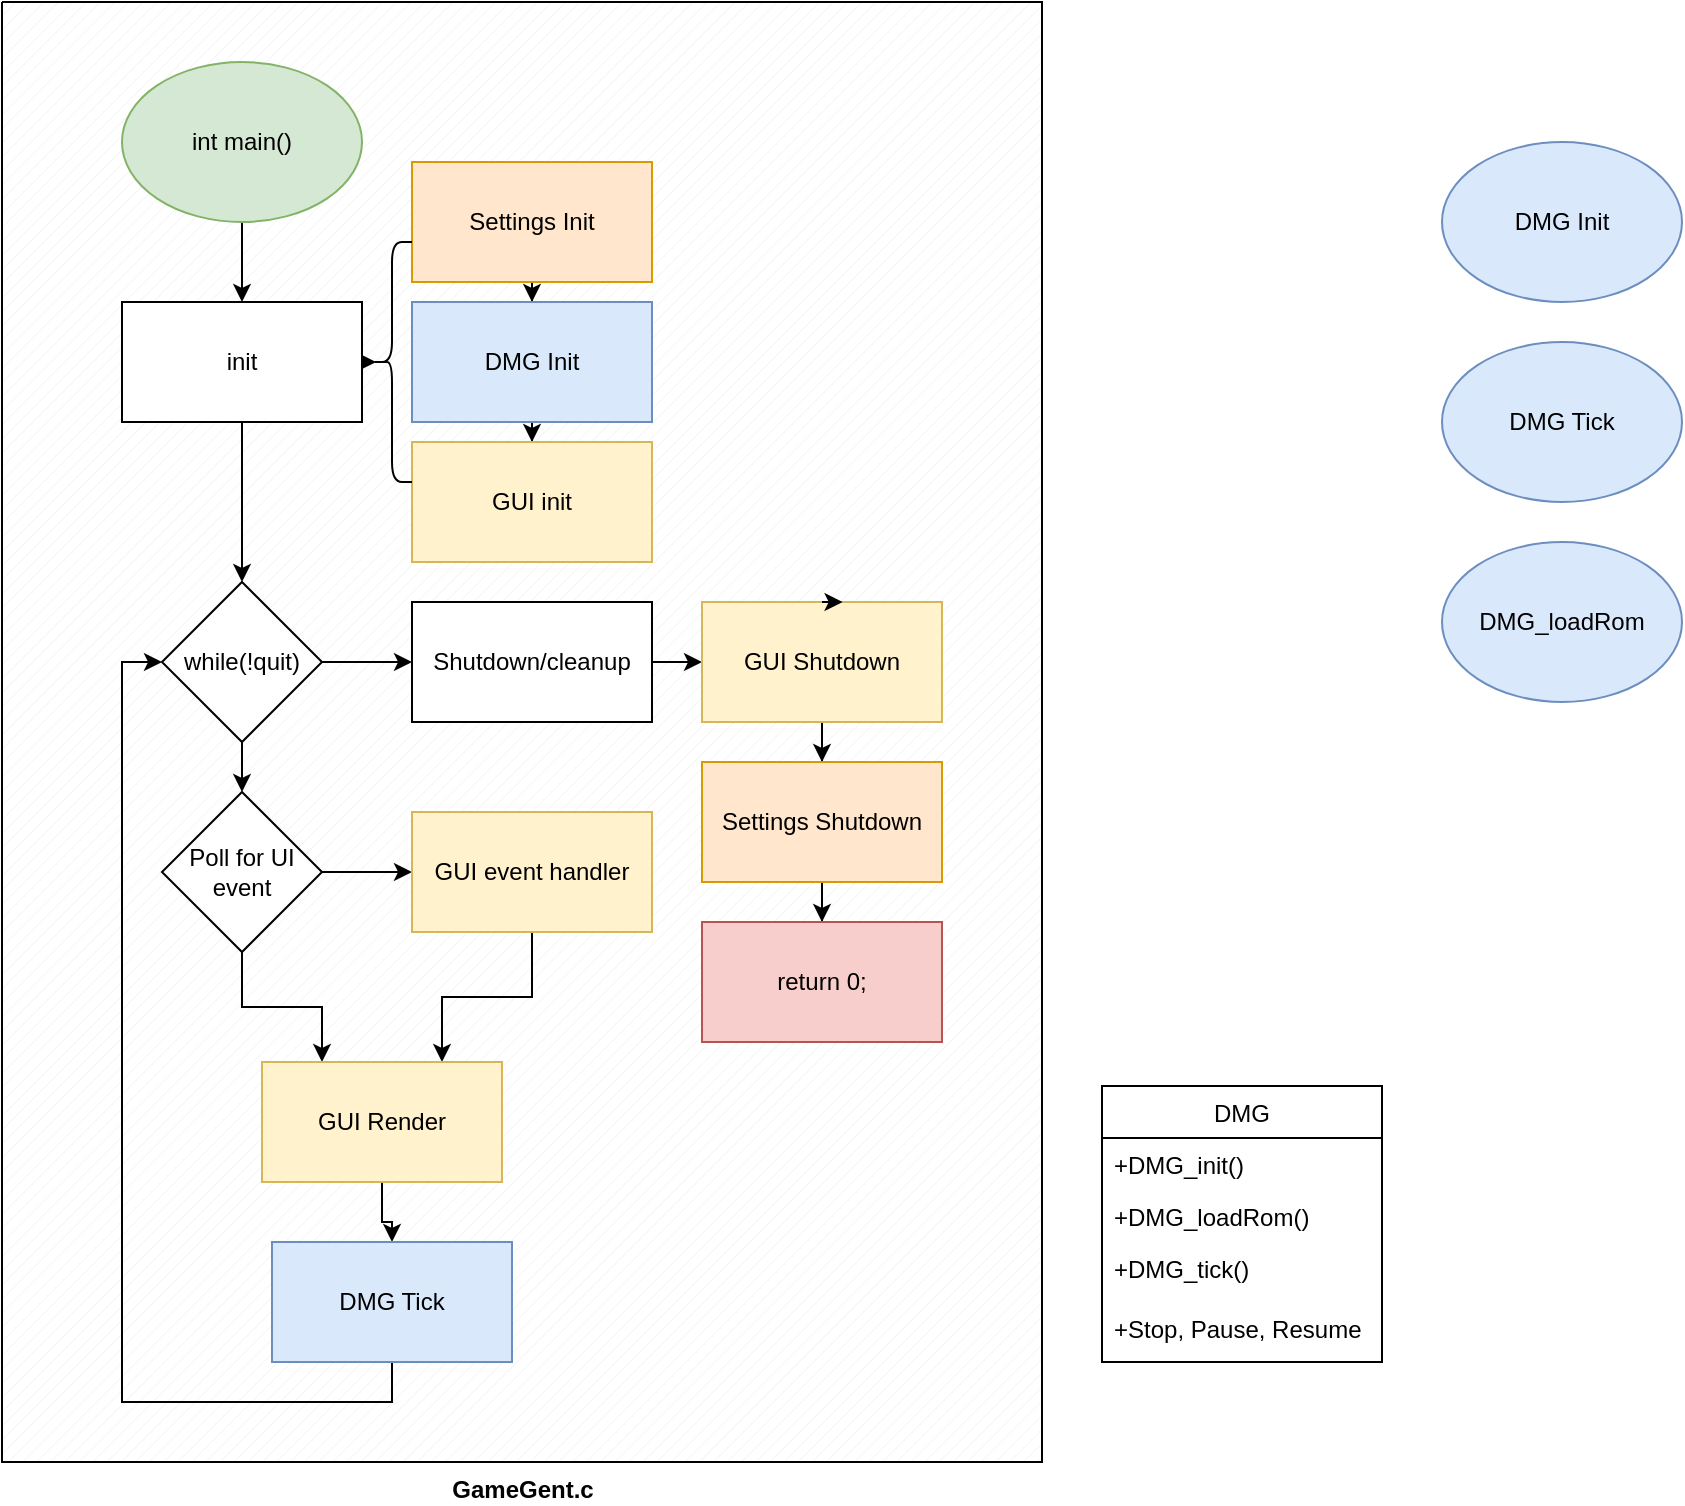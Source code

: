 <mxfile version="14.4.3" type="device"><diagram id="AnvUs8sD27KxgzxliiDU" name="Page-1"><mxGraphModel dx="1422" dy="847" grid="1" gridSize="10" guides="1" tooltips="1" connect="1" arrows="1" fold="1" page="0" pageScale="1" pageWidth="850" pageHeight="1100" math="0" shadow="0"><root><mxCell id="0"/><mxCell id="1" parent="0"/><mxCell id="rMIDlpOxfU0Mi2eOs6N5-50" value="&lt;b&gt;GameGent.c&lt;/b&gt;" style="verticalLabelPosition=bottom;verticalAlign=top;html=1;shape=mxgraph.basic.patternFillRect;fillStyle=diag;step=5;fillStrokeWidth=0.2;fillStrokeColor=#dddddd;" vertex="1" parent="1"><mxGeometry x="200" y="140" width="520" height="730" as="geometry"/></mxCell><mxCell id="rMIDlpOxfU0Mi2eOs6N5-18" style="edgeStyle=orthogonalEdgeStyle;rounded=0;orthogonalLoop=1;jettySize=auto;html=1;exitX=0.5;exitY=1;exitDx=0;exitDy=0;entryX=0.5;entryY=0;entryDx=0;entryDy=0;" edge="1" parent="1" source="rMIDlpOxfU0Mi2eOs6N5-1" target="rMIDlpOxfU0Mi2eOs6N5-17"><mxGeometry relative="1" as="geometry"/></mxCell><mxCell id="rMIDlpOxfU0Mi2eOs6N5-1" value="int main()" style="ellipse;whiteSpace=wrap;html=1;fillColor=#d5e8d4;strokeColor=#82b366;" vertex="1" parent="1"><mxGeometry x="260" y="170" width="120" height="80" as="geometry"/></mxCell><mxCell id="rMIDlpOxfU0Mi2eOs6N5-7" value="" style="edgeStyle=orthogonalEdgeStyle;rounded=0;orthogonalLoop=1;jettySize=auto;html=1;" edge="1" parent="1" source="rMIDlpOxfU0Mi2eOs6N5-3" target="rMIDlpOxfU0Mi2eOs6N5-6"><mxGeometry relative="1" as="geometry"/></mxCell><mxCell id="rMIDlpOxfU0Mi2eOs6N5-31" value="" style="edgeStyle=orthogonalEdgeStyle;rounded=0;orthogonalLoop=1;jettySize=auto;html=1;" edge="1" parent="1" source="rMIDlpOxfU0Mi2eOs6N5-3" target="rMIDlpOxfU0Mi2eOs6N5-30"><mxGeometry relative="1" as="geometry"/></mxCell><mxCell id="rMIDlpOxfU0Mi2eOs6N5-3" value="while(!quit)" style="rhombus;whiteSpace=wrap;html=1;" vertex="1" parent="1"><mxGeometry x="280" y="430" width="80" height="80" as="geometry"/></mxCell><mxCell id="rMIDlpOxfU0Mi2eOs6N5-11" style="edgeStyle=orthogonalEdgeStyle;rounded=0;orthogonalLoop=1;jettySize=auto;html=1;exitX=1;exitY=0.5;exitDx=0;exitDy=0;entryX=0;entryY=0.5;entryDx=0;entryDy=0;" edge="1" parent="1" source="rMIDlpOxfU0Mi2eOs6N5-6" target="rMIDlpOxfU0Mi2eOs6N5-9"><mxGeometry relative="1" as="geometry"/></mxCell><mxCell id="rMIDlpOxfU0Mi2eOs6N5-47" style="edgeStyle=orthogonalEdgeStyle;rounded=0;orthogonalLoop=1;jettySize=auto;html=1;exitX=0.5;exitY=1;exitDx=0;exitDy=0;entryX=0.25;entryY=0;entryDx=0;entryDy=0;" edge="1" parent="1" source="rMIDlpOxfU0Mi2eOs6N5-6" target="rMIDlpOxfU0Mi2eOs6N5-10"><mxGeometry relative="1" as="geometry"/></mxCell><mxCell id="rMIDlpOxfU0Mi2eOs6N5-6" value="Poll for UI event" style="rhombus;whiteSpace=wrap;html=1;" vertex="1" parent="1"><mxGeometry x="280" y="535" width="80" height="80" as="geometry"/></mxCell><mxCell id="rMIDlpOxfU0Mi2eOs6N5-48" style="edgeStyle=orthogonalEdgeStyle;rounded=0;orthogonalLoop=1;jettySize=auto;html=1;exitX=0.5;exitY=1;exitDx=0;exitDy=0;entryX=0.75;entryY=0;entryDx=0;entryDy=0;" edge="1" parent="1" source="rMIDlpOxfU0Mi2eOs6N5-9" target="rMIDlpOxfU0Mi2eOs6N5-10"><mxGeometry relative="1" as="geometry"/></mxCell><mxCell id="rMIDlpOxfU0Mi2eOs6N5-9" value="GUI event handler" style="rounded=0;whiteSpace=wrap;html=1;fillColor=#fff2cc;strokeColor=#d6b656;" vertex="1" parent="1"><mxGeometry x="405" y="545" width="120" height="60" as="geometry"/></mxCell><mxCell id="rMIDlpOxfU0Mi2eOs6N5-16" value="" style="edgeStyle=orthogonalEdgeStyle;rounded=0;orthogonalLoop=1;jettySize=auto;html=1;" edge="1" parent="1" source="rMIDlpOxfU0Mi2eOs6N5-10" target="rMIDlpOxfU0Mi2eOs6N5-15"><mxGeometry relative="1" as="geometry"/></mxCell><mxCell id="rMIDlpOxfU0Mi2eOs6N5-10" value="GUI Render" style="rounded=0;whiteSpace=wrap;html=1;fillColor=#fff2cc;strokeColor=#d6b656;" vertex="1" parent="1"><mxGeometry x="330" y="670" width="120" height="60" as="geometry"/></mxCell><mxCell id="rMIDlpOxfU0Mi2eOs6N5-29" style="edgeStyle=orthogonalEdgeStyle;rounded=0;orthogonalLoop=1;jettySize=auto;html=1;exitX=0.5;exitY=1;exitDx=0;exitDy=0;entryX=0;entryY=0.5;entryDx=0;entryDy=0;" edge="1" parent="1" source="rMIDlpOxfU0Mi2eOs6N5-15" target="rMIDlpOxfU0Mi2eOs6N5-3"><mxGeometry relative="1" as="geometry"/></mxCell><mxCell id="rMIDlpOxfU0Mi2eOs6N5-15" value="DMG Tick" style="rounded=0;whiteSpace=wrap;html=1;fillColor=#dae8fc;strokeColor=#6c8ebf;" vertex="1" parent="1"><mxGeometry x="335" y="760" width="120" height="60" as="geometry"/></mxCell><mxCell id="rMIDlpOxfU0Mi2eOs6N5-44" style="edgeStyle=orthogonalEdgeStyle;rounded=0;orthogonalLoop=1;jettySize=auto;html=1;exitX=1;exitY=0.5;exitDx=0;exitDy=0;entryX=0.1;entryY=0.5;entryDx=0;entryDy=0;entryPerimeter=0;" edge="1" parent="1" source="rMIDlpOxfU0Mi2eOs6N5-17" target="rMIDlpOxfU0Mi2eOs6N5-43"><mxGeometry relative="1" as="geometry"/></mxCell><mxCell id="rMIDlpOxfU0Mi2eOs6N5-45" style="edgeStyle=orthogonalEdgeStyle;rounded=0;orthogonalLoop=1;jettySize=auto;html=1;exitX=0.5;exitY=1;exitDx=0;exitDy=0;entryX=0.5;entryY=0;entryDx=0;entryDy=0;" edge="1" parent="1" source="rMIDlpOxfU0Mi2eOs6N5-17" target="rMIDlpOxfU0Mi2eOs6N5-3"><mxGeometry relative="1" as="geometry"/></mxCell><mxCell id="rMIDlpOxfU0Mi2eOs6N5-17" value="init" style="rounded=0;whiteSpace=wrap;html=1;" vertex="1" parent="1"><mxGeometry x="260" y="290" width="120" height="60" as="geometry"/></mxCell><mxCell id="rMIDlpOxfU0Mi2eOs6N5-23" value="" style="edgeStyle=orthogonalEdgeStyle;rounded=0;orthogonalLoop=1;jettySize=auto;html=1;" edge="1" parent="1" source="rMIDlpOxfU0Mi2eOs6N5-20" target="rMIDlpOxfU0Mi2eOs6N5-22"><mxGeometry relative="1" as="geometry"/></mxCell><mxCell id="rMIDlpOxfU0Mi2eOs6N5-20" value="Settings Init" style="rounded=0;whiteSpace=wrap;html=1;fillColor=#ffe6cc;strokeColor=#d79b00;" vertex="1" parent="1"><mxGeometry x="405" y="220" width="120" height="60" as="geometry"/></mxCell><mxCell id="rMIDlpOxfU0Mi2eOs6N5-25" value="" style="edgeStyle=orthogonalEdgeStyle;rounded=0;orthogonalLoop=1;jettySize=auto;html=1;" edge="1" parent="1" source="rMIDlpOxfU0Mi2eOs6N5-22" target="rMIDlpOxfU0Mi2eOs6N5-24"><mxGeometry relative="1" as="geometry"/></mxCell><mxCell id="rMIDlpOxfU0Mi2eOs6N5-22" value="DMG Init" style="rounded=0;whiteSpace=wrap;html=1;fillColor=#dae8fc;strokeColor=#6c8ebf;" vertex="1" parent="1"><mxGeometry x="405" y="290" width="120" height="60" as="geometry"/></mxCell><mxCell id="rMIDlpOxfU0Mi2eOs6N5-24" value="GUI init" style="whiteSpace=wrap;html=1;rounded=0;fillColor=#fff2cc;strokeColor=#d6b656;" vertex="1" parent="1"><mxGeometry x="405" y="360" width="120" height="60" as="geometry"/></mxCell><mxCell id="rMIDlpOxfU0Mi2eOs6N5-33" value="" style="edgeStyle=orthogonalEdgeStyle;rounded=0;orthogonalLoop=1;jettySize=auto;html=1;" edge="1" parent="1" source="rMIDlpOxfU0Mi2eOs6N5-30" target="rMIDlpOxfU0Mi2eOs6N5-32"><mxGeometry relative="1" as="geometry"/></mxCell><mxCell id="rMIDlpOxfU0Mi2eOs6N5-30" value="Shutdown/cleanup" style="whiteSpace=wrap;html=1;" vertex="1" parent="1"><mxGeometry x="405" y="440" width="120" height="60" as="geometry"/></mxCell><mxCell id="rMIDlpOxfU0Mi2eOs6N5-35" value="" style="edgeStyle=orthogonalEdgeStyle;rounded=0;orthogonalLoop=1;jettySize=auto;html=1;" edge="1" parent="1" source="rMIDlpOxfU0Mi2eOs6N5-32" target="rMIDlpOxfU0Mi2eOs6N5-34"><mxGeometry relative="1" as="geometry"/></mxCell><mxCell id="rMIDlpOxfU0Mi2eOs6N5-32" value="GUI Shutdown" style="whiteSpace=wrap;html=1;fillColor=#fff2cc;strokeColor=#d6b656;" vertex="1" parent="1"><mxGeometry x="550" y="440" width="120" height="60" as="geometry"/></mxCell><mxCell id="rMIDlpOxfU0Mi2eOs6N5-37" value="" style="edgeStyle=orthogonalEdgeStyle;rounded=0;orthogonalLoop=1;jettySize=auto;html=1;" edge="1" parent="1" source="rMIDlpOxfU0Mi2eOs6N5-34" target="rMIDlpOxfU0Mi2eOs6N5-36"><mxGeometry relative="1" as="geometry"/></mxCell><mxCell id="rMIDlpOxfU0Mi2eOs6N5-34" value="Settings Shutdown" style="whiteSpace=wrap;html=1;fillColor=#ffe6cc;strokeColor=#d79b00;" vertex="1" parent="1"><mxGeometry x="550" y="520" width="120" height="60" as="geometry"/></mxCell><mxCell id="rMIDlpOxfU0Mi2eOs6N5-36" value="return 0;" style="whiteSpace=wrap;html=1;fillColor=#f8cecc;strokeColor=#b85450;" vertex="1" parent="1"><mxGeometry x="550" y="600" width="120" height="60" as="geometry"/></mxCell><mxCell id="rMIDlpOxfU0Mi2eOs6N5-43" value="" style="shape=curlyBracket;whiteSpace=wrap;html=1;rounded=1;" vertex="1" parent="1"><mxGeometry x="385" y="260" width="20" height="120" as="geometry"/></mxCell><mxCell id="rMIDlpOxfU0Mi2eOs6N5-49" style="edgeStyle=orthogonalEdgeStyle;rounded=0;orthogonalLoop=1;jettySize=auto;html=1;exitX=0.5;exitY=0;exitDx=0;exitDy=0;entryX=0.586;entryY=0.014;entryDx=0;entryDy=0;entryPerimeter=0;" edge="1" parent="1" source="rMIDlpOxfU0Mi2eOs6N5-32" target="rMIDlpOxfU0Mi2eOs6N5-32"><mxGeometry relative="1" as="geometry"/></mxCell><mxCell id="rMIDlpOxfU0Mi2eOs6N5-51" value="DMG Init" style="ellipse;whiteSpace=wrap;html=1;fillColor=#dae8fc;strokeColor=#6c8ebf;" vertex="1" parent="1"><mxGeometry x="920" y="210" width="120" height="80" as="geometry"/></mxCell><mxCell id="rMIDlpOxfU0Mi2eOs6N5-52" value="DMG Tick" style="ellipse;whiteSpace=wrap;html=1;fillColor=#dae8fc;strokeColor=#6c8ebf;" vertex="1" parent="1"><mxGeometry x="920" y="310" width="120" height="80" as="geometry"/></mxCell><mxCell id="rMIDlpOxfU0Mi2eOs6N5-53" value="DMG" style="swimlane;fontStyle=0;childLayout=stackLayout;horizontal=1;startSize=26;fillColor=none;horizontalStack=0;resizeParent=1;resizeParentMax=0;resizeLast=0;collapsible=1;marginBottom=0;" vertex="1" parent="1"><mxGeometry x="750" y="682" width="140" height="138" as="geometry"/></mxCell><mxCell id="rMIDlpOxfU0Mi2eOs6N5-54" value="+DMG_init()" style="text;strokeColor=none;fillColor=none;align=left;verticalAlign=top;spacingLeft=4;spacingRight=4;overflow=hidden;rotatable=0;points=[[0,0.5],[1,0.5]];portConstraint=eastwest;" vertex="1" parent="rMIDlpOxfU0Mi2eOs6N5-53"><mxGeometry y="26" width="140" height="26" as="geometry"/></mxCell><mxCell id="rMIDlpOxfU0Mi2eOs6N5-55" value="+DMG_loadRom()" style="text;strokeColor=none;fillColor=none;align=left;verticalAlign=top;spacingLeft=4;spacingRight=4;overflow=hidden;rotatable=0;points=[[0,0.5],[1,0.5]];portConstraint=eastwest;" vertex="1" parent="rMIDlpOxfU0Mi2eOs6N5-53"><mxGeometry y="52" width="140" height="26" as="geometry"/></mxCell><mxCell id="rMIDlpOxfU0Mi2eOs6N5-56" value="+DMG_tick()" style="text;strokeColor=none;fillColor=none;align=left;verticalAlign=top;spacingLeft=4;spacingRight=4;overflow=hidden;rotatable=0;points=[[0,0.5],[1,0.5]];portConstraint=eastwest;" vertex="1" parent="rMIDlpOxfU0Mi2eOs6N5-53"><mxGeometry y="78" width="140" height="30" as="geometry"/></mxCell><mxCell id="rMIDlpOxfU0Mi2eOs6N5-58" value="+Stop, Pause, Resume" style="text;strokeColor=none;fillColor=none;align=left;verticalAlign=top;spacingLeft=4;spacingRight=4;overflow=hidden;rotatable=0;points=[[0,0.5],[1,0.5]];portConstraint=eastwest;" vertex="1" parent="rMIDlpOxfU0Mi2eOs6N5-53"><mxGeometry y="108" width="140" height="30" as="geometry"/></mxCell><mxCell id="rMIDlpOxfU0Mi2eOs6N5-59" value="DMG_loadRom" style="ellipse;whiteSpace=wrap;html=1;fillColor=#dae8fc;strokeColor=#6c8ebf;" vertex="1" parent="1"><mxGeometry x="920" y="410" width="120" height="80" as="geometry"/></mxCell></root></mxGraphModel></diagram></mxfile>